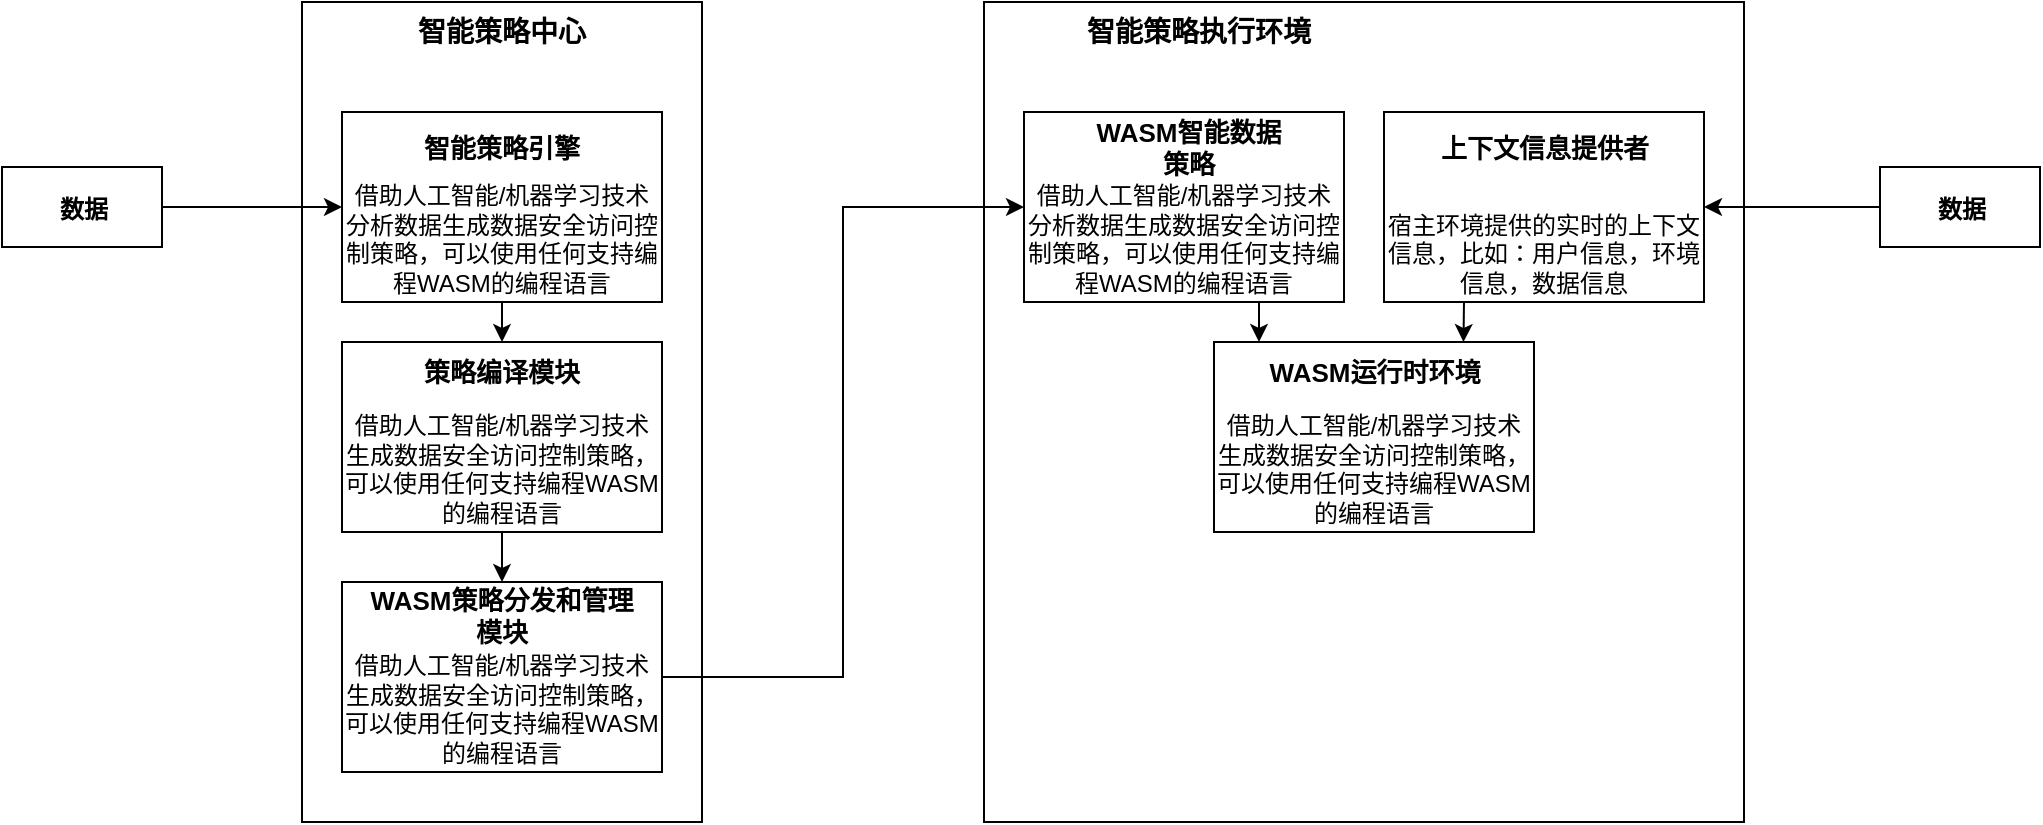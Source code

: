 <mxfile version="27.1.4">
  <diagram name="第 1 页" id="RCnvyBVjviqlg7Vbb6u8">
    <mxGraphModel dx="1554" dy="856" grid="1" gridSize="10" guides="1" tooltips="1" connect="1" arrows="1" fold="1" page="1" pageScale="1" pageWidth="2336" pageHeight="1654" math="0" shadow="0">
      <root>
        <mxCell id="0" />
        <mxCell id="1" parent="0" />
        <mxCell id="uTg2soy5fG2xS7olu24i-1" value="" style="rounded=0;whiteSpace=wrap;html=1;strokeWidth=1;fillColor=none;align=center;" vertex="1" parent="1">
          <mxGeometry x="360" y="490" width="200" height="410" as="geometry" />
        </mxCell>
        <mxCell id="uTg2soy5fG2xS7olu24i-2" value="&lt;b&gt;智能策略中心&lt;/b&gt;" style="text;html=1;align=center;verticalAlign=middle;whiteSpace=wrap;rounded=0;fontSize=14;" vertex="1" parent="1">
          <mxGeometry x="405.0" y="490" width="110" height="30" as="geometry" />
        </mxCell>
        <mxCell id="uTg2soy5fG2xS7olu24i-13" style="edgeStyle=orthogonalEdgeStyle;rounded=0;orthogonalLoop=1;jettySize=auto;html=1;exitX=0.5;exitY=1;exitDx=0;exitDy=0;entryX=0.5;entryY=0;entryDx=0;entryDy=0;" edge="1" parent="1" source="uTg2soy5fG2xS7olu24i-3" target="uTg2soy5fG2xS7olu24i-6">
          <mxGeometry relative="1" as="geometry" />
        </mxCell>
        <mxCell id="uTg2soy5fG2xS7olu24i-3" value="借助人工智能/机器学习技术分析数据生成数据安全访问控制策略，可以使用任何支持编程WASM的编程语言" style="rounded=0;whiteSpace=wrap;html=1;fillColor=none;verticalAlign=bottom;" vertex="1" parent="1">
          <mxGeometry x="380" y="545" width="160" height="95" as="geometry" />
        </mxCell>
        <mxCell id="uTg2soy5fG2xS7olu24i-4" value="&lt;font style=&quot;font-size: 13px;&quot;&gt;&lt;b style=&quot;&quot;&gt;智能策略引擎&lt;/b&gt;&lt;/font&gt;" style="text;html=1;align=center;verticalAlign=middle;whiteSpace=wrap;rounded=0;" vertex="1" parent="1">
          <mxGeometry x="415" y="548" width="90" height="30" as="geometry" />
        </mxCell>
        <mxCell id="uTg2soy5fG2xS7olu24i-16" style="edgeStyle=orthogonalEdgeStyle;rounded=0;orthogonalLoop=1;jettySize=auto;html=1;exitX=0.5;exitY=1;exitDx=0;exitDy=0;entryX=0.5;entryY=0;entryDx=0;entryDy=0;" edge="1" parent="1" source="uTg2soy5fG2xS7olu24i-5" target="uTg2soy5fG2xS7olu24i-14">
          <mxGeometry relative="1" as="geometry" />
        </mxCell>
        <mxCell id="uTg2soy5fG2xS7olu24i-5" value="借助人工智能/机器学习技术生成数据安全访问控制策略，可以使用任何支持编程WASM的编程语言" style="rounded=0;whiteSpace=wrap;html=1;fillColor=none;verticalAlign=bottom;" vertex="1" parent="1">
          <mxGeometry x="380" y="660" width="160" height="95" as="geometry" />
        </mxCell>
        <mxCell id="uTg2soy5fG2xS7olu24i-6" value="&lt;font style=&quot;font-size: 13px;&quot;&gt;&lt;b style=&quot;&quot;&gt;策略编译模块&lt;/b&gt;&lt;/font&gt;" style="text;html=1;align=center;verticalAlign=middle;whiteSpace=wrap;rounded=0;" vertex="1" parent="1">
          <mxGeometry x="415" y="660" width="90" height="30" as="geometry" />
        </mxCell>
        <mxCell id="uTg2soy5fG2xS7olu24i-7" value="" style="group" vertex="1" connectable="0" parent="1">
          <mxGeometry x="210" y="572.5" width="80" height="40" as="geometry" />
        </mxCell>
        <mxCell id="uTg2soy5fG2xS7olu24i-8" value="" style="group" vertex="1" connectable="0" parent="uTg2soy5fG2xS7olu24i-7">
          <mxGeometry width="80" height="40" as="geometry" />
        </mxCell>
        <mxCell id="uTg2soy5fG2xS7olu24i-9" value="" style="rounded=0;whiteSpace=wrap;html=1;strokeWidth=1;fillColor=none;align=center;" vertex="1" parent="uTg2soy5fG2xS7olu24i-8">
          <mxGeometry width="80" height="40" as="geometry" />
        </mxCell>
        <mxCell id="uTg2soy5fG2xS7olu24i-10" value="&lt;b&gt;数据&lt;/b&gt;" style="text;html=1;align=center;verticalAlign=middle;whiteSpace=wrap;rounded=0;" vertex="1" parent="uTg2soy5fG2xS7olu24i-8">
          <mxGeometry x="6" y="9" width="70" height="24" as="geometry" />
        </mxCell>
        <mxCell id="uTg2soy5fG2xS7olu24i-12" style="edgeStyle=orthogonalEdgeStyle;rounded=0;orthogonalLoop=1;jettySize=auto;html=1;exitX=1;exitY=0.5;exitDx=0;exitDy=0;entryX=0;entryY=0.5;entryDx=0;entryDy=0;" edge="1" parent="1" source="uTg2soy5fG2xS7olu24i-9" target="uTg2soy5fG2xS7olu24i-3">
          <mxGeometry relative="1" as="geometry">
            <mxPoint x="320" y="592.714" as="targetPoint" />
          </mxGeometry>
        </mxCell>
        <mxCell id="uTg2soy5fG2xS7olu24i-14" value="借助人工智能/机器学习技术生成数据安全访问控制策略，可以使用任何支持编程WASM的编程语言" style="rounded=0;whiteSpace=wrap;html=1;fillColor=none;verticalAlign=bottom;" vertex="1" parent="1">
          <mxGeometry x="380" y="780" width="160" height="95" as="geometry" />
        </mxCell>
        <mxCell id="uTg2soy5fG2xS7olu24i-15" value="&lt;font style=&quot;font-size: 13px;&quot;&gt;&lt;b style=&quot;&quot;&gt;WASM策略分发和管理模块&lt;/b&gt;&lt;/font&gt;" style="text;html=1;align=center;verticalAlign=middle;whiteSpace=wrap;rounded=0;" vertex="1" parent="1">
          <mxGeometry x="390" y="782" width="140" height="30" as="geometry" />
        </mxCell>
        <mxCell id="uTg2soy5fG2xS7olu24i-17" value="" style="rounded=0;whiteSpace=wrap;html=1;strokeWidth=1;fillColor=none;align=center;" vertex="1" parent="1">
          <mxGeometry x="701" y="490" width="380" height="410" as="geometry" />
        </mxCell>
        <mxCell id="uTg2soy5fG2xS7olu24i-18" value="&lt;b&gt;智能策略执行环境&lt;/b&gt;" style="text;html=1;align=center;verticalAlign=middle;whiteSpace=wrap;rounded=0;fontSize=14;" vertex="1" parent="1">
          <mxGeometry x="746" y="490" width="125" height="30" as="geometry" />
        </mxCell>
        <mxCell id="uTg2soy5fG2xS7olu24i-34" style="edgeStyle=orthogonalEdgeStyle;rounded=0;orthogonalLoop=1;jettySize=auto;html=1;exitX=0.75;exitY=1;exitDx=0;exitDy=0;entryX=0;entryY=0;entryDx=0;entryDy=0;" edge="1" parent="1" source="uTg2soy5fG2xS7olu24i-20" target="uTg2soy5fG2xS7olu24i-24">
          <mxGeometry relative="1" as="geometry" />
        </mxCell>
        <mxCell id="uTg2soy5fG2xS7olu24i-20" value="借助人工智能/机器学习技术分析数据生成数据安全访问控制策略，可以使用任何支持编程WASM的编程语言" style="rounded=0;whiteSpace=wrap;html=1;fillColor=none;verticalAlign=bottom;" vertex="1" parent="1">
          <mxGeometry x="721" y="545" width="160" height="95" as="geometry" />
        </mxCell>
        <mxCell id="uTg2soy5fG2xS7olu24i-21" value="&lt;font style=&quot;font-size: 13px;&quot;&gt;&lt;b style=&quot;&quot;&gt;WASM智能数据策略&lt;/b&gt;&lt;/font&gt;" style="text;html=1;align=center;verticalAlign=middle;whiteSpace=wrap;rounded=0;" vertex="1" parent="1">
          <mxGeometry x="756" y="548" width="95" height="30" as="geometry" />
        </mxCell>
        <mxCell id="uTg2soy5fG2xS7olu24i-23" value="借助人工智能/机器学习技术生成数据安全访问控制策略，可以使用任何支持编程WASM的编程语言" style="rounded=0;whiteSpace=wrap;html=1;fillColor=none;verticalAlign=bottom;" vertex="1" parent="1">
          <mxGeometry x="816" y="660" width="160" height="95" as="geometry" />
        </mxCell>
        <mxCell id="uTg2soy5fG2xS7olu24i-24" value="&lt;font style=&quot;font-size: 13px;&quot;&gt;&lt;b style=&quot;&quot;&gt;WASM运行时环境&lt;/b&gt;&lt;/font&gt;" style="text;html=1;align=center;verticalAlign=middle;whiteSpace=wrap;rounded=0;" vertex="1" parent="1">
          <mxGeometry x="838.5" y="660" width="115" height="30" as="geometry" />
        </mxCell>
        <mxCell id="uTg2soy5fG2xS7olu24i-28" style="edgeStyle=orthogonalEdgeStyle;rounded=0;orthogonalLoop=1;jettySize=auto;html=1;exitX=1;exitY=0.5;exitDx=0;exitDy=0;entryX=0;entryY=0.5;entryDx=0;entryDy=0;" edge="1" parent="1" source="uTg2soy5fG2xS7olu24i-14" target="uTg2soy5fG2xS7olu24i-20">
          <mxGeometry relative="1" as="geometry" />
        </mxCell>
        <mxCell id="uTg2soy5fG2xS7olu24i-32" value="宿主环境提供的实时的上下文信息，比如：用户信息，环境信息，数据信息" style="rounded=0;whiteSpace=wrap;html=1;fillColor=none;verticalAlign=bottom;" vertex="1" parent="1">
          <mxGeometry x="901" y="545" width="160" height="95" as="geometry" />
        </mxCell>
        <mxCell id="uTg2soy5fG2xS7olu24i-33" value="&lt;font style=&quot;font-size: 13px;&quot;&gt;&lt;b style=&quot;&quot;&gt;上下文信息提供者&lt;/b&gt;&lt;/font&gt;" style="text;html=1;align=center;verticalAlign=middle;whiteSpace=wrap;rounded=0;" vertex="1" parent="1">
          <mxGeometry x="923.5" y="548" width="115" height="30" as="geometry" />
        </mxCell>
        <mxCell id="uTg2soy5fG2xS7olu24i-35" style="edgeStyle=orthogonalEdgeStyle;rounded=0;orthogonalLoop=1;jettySize=auto;html=1;exitX=0.25;exitY=1;exitDx=0;exitDy=0;entryX=0.889;entryY=0;entryDx=0;entryDy=0;entryPerimeter=0;" edge="1" parent="1" source="uTg2soy5fG2xS7olu24i-32" target="uTg2soy5fG2xS7olu24i-24">
          <mxGeometry relative="1" as="geometry" />
        </mxCell>
        <mxCell id="uTg2soy5fG2xS7olu24i-37" value="" style="group" vertex="1" connectable="0" parent="1">
          <mxGeometry x="1149" y="572.5" width="80" height="40" as="geometry" />
        </mxCell>
        <mxCell id="uTg2soy5fG2xS7olu24i-38" value="" style="group" vertex="1" connectable="0" parent="uTg2soy5fG2xS7olu24i-37">
          <mxGeometry width="80" height="40" as="geometry" />
        </mxCell>
        <mxCell id="uTg2soy5fG2xS7olu24i-39" value="" style="rounded=0;whiteSpace=wrap;html=1;strokeWidth=1;fillColor=none;align=center;" vertex="1" parent="uTg2soy5fG2xS7olu24i-38">
          <mxGeometry width="80" height="40" as="geometry" />
        </mxCell>
        <mxCell id="uTg2soy5fG2xS7olu24i-40" value="&lt;b&gt;数据&lt;/b&gt;" style="text;html=1;align=center;verticalAlign=middle;whiteSpace=wrap;rounded=0;" vertex="1" parent="uTg2soy5fG2xS7olu24i-38">
          <mxGeometry x="6" y="9" width="70" height="24" as="geometry" />
        </mxCell>
        <mxCell id="uTg2soy5fG2xS7olu24i-41" style="edgeStyle=orthogonalEdgeStyle;rounded=0;orthogonalLoop=1;jettySize=auto;html=1;exitX=0;exitY=0.5;exitDx=0;exitDy=0;entryX=1;entryY=0.5;entryDx=0;entryDy=0;" edge="1" parent="1" source="uTg2soy5fG2xS7olu24i-39" target="uTg2soy5fG2xS7olu24i-32">
          <mxGeometry relative="1" as="geometry" />
        </mxCell>
      </root>
    </mxGraphModel>
  </diagram>
</mxfile>
